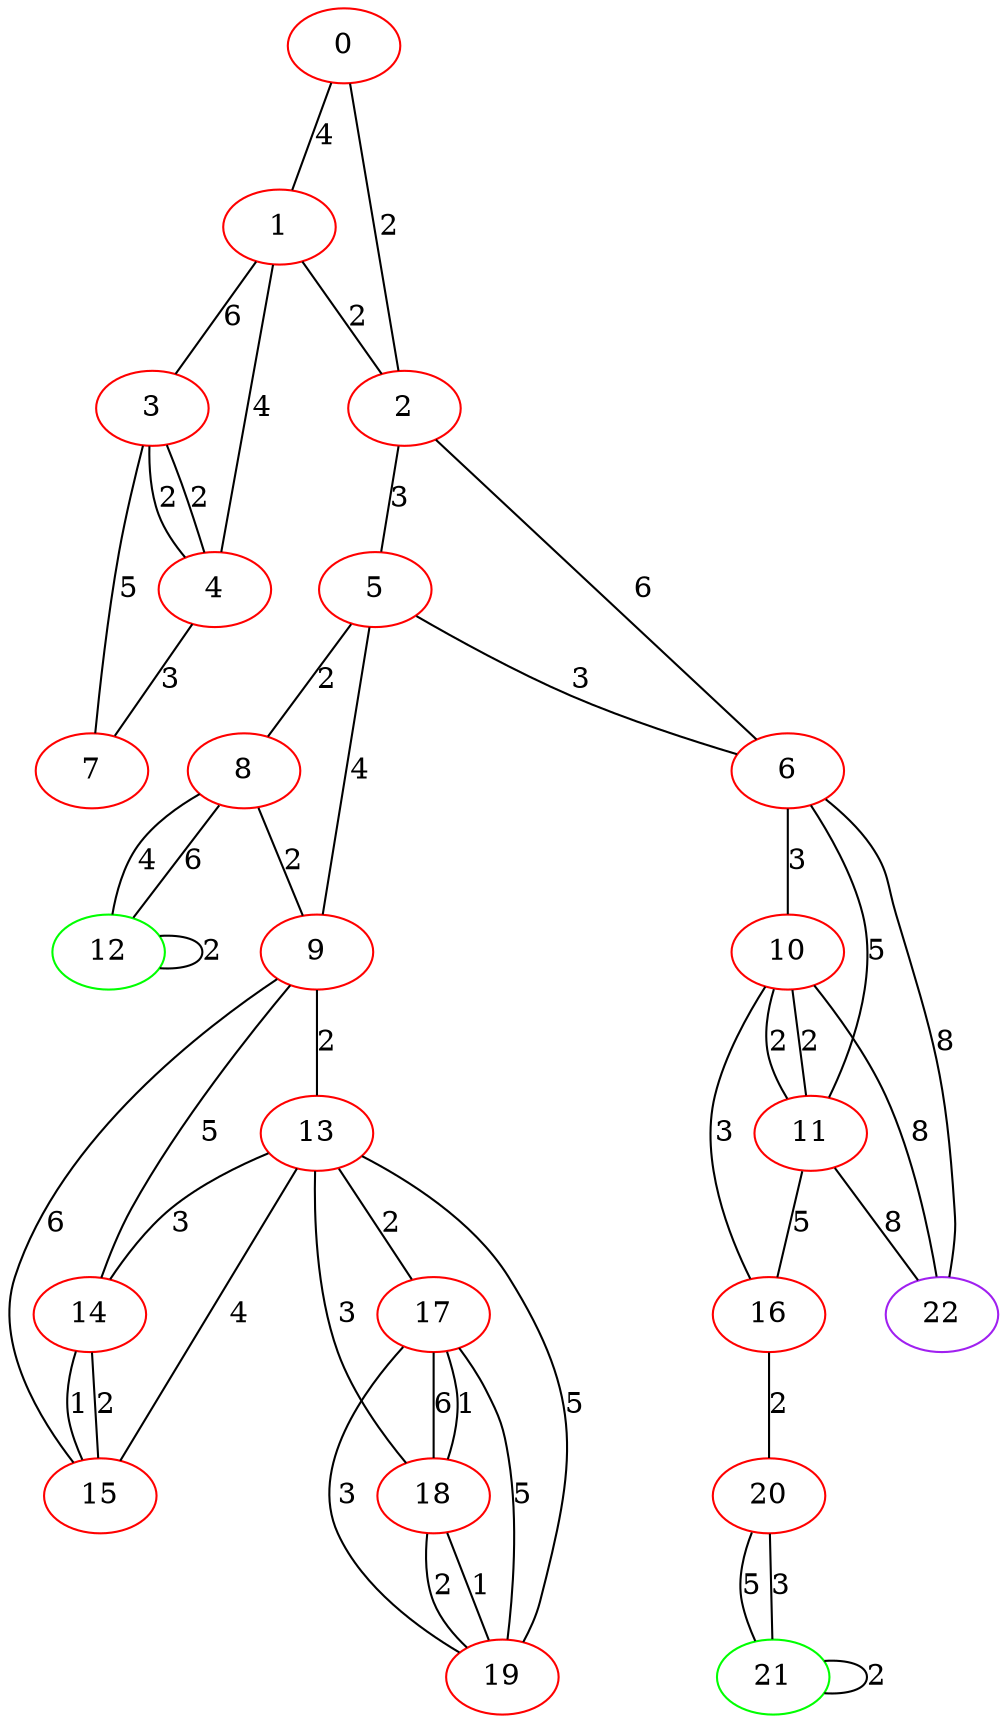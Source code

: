 graph "" {
0 [color=red, weight=1];
1 [color=red, weight=1];
2 [color=red, weight=1];
3 [color=red, weight=1];
4 [color=red, weight=1];
5 [color=red, weight=1];
6 [color=red, weight=1];
7 [color=red, weight=1];
8 [color=red, weight=1];
9 [color=red, weight=1];
10 [color=red, weight=1];
11 [color=red, weight=1];
12 [color=green, weight=2];
13 [color=red, weight=1];
14 [color=red, weight=1];
15 [color=red, weight=1];
16 [color=red, weight=1];
17 [color=red, weight=1];
18 [color=red, weight=1];
19 [color=red, weight=1];
20 [color=red, weight=1];
21 [color=green, weight=2];
22 [color=purple, weight=4];
0 -- 1  [key=0, label=4];
0 -- 2  [key=0, label=2];
1 -- 2  [key=0, label=2];
1 -- 3  [key=0, label=6];
1 -- 4  [key=0, label=4];
2 -- 5  [key=0, label=3];
2 -- 6  [key=0, label=6];
3 -- 4  [key=0, label=2];
3 -- 4  [key=1, label=2];
3 -- 7  [key=0, label=5];
4 -- 7  [key=0, label=3];
5 -- 8  [key=0, label=2];
5 -- 9  [key=0, label=4];
5 -- 6  [key=0, label=3];
6 -- 11  [key=0, label=5];
6 -- 10  [key=0, label=3];
6 -- 22  [key=0, label=8];
8 -- 9  [key=0, label=2];
8 -- 12  [key=0, label=6];
8 -- 12  [key=1, label=4];
9 -- 13  [key=0, label=2];
9 -- 14  [key=0, label=5];
9 -- 15  [key=0, label=6];
10 -- 16  [key=0, label=3];
10 -- 11  [key=0, label=2];
10 -- 11  [key=1, label=2];
10 -- 22  [key=0, label=8];
11 -- 16  [key=0, label=5];
11 -- 22  [key=0, label=8];
12 -- 12  [key=0, label=2];
13 -- 14  [key=0, label=3];
13 -- 15  [key=0, label=4];
13 -- 17  [key=0, label=2];
13 -- 18  [key=0, label=3];
13 -- 19  [key=0, label=5];
14 -- 15  [key=0, label=1];
14 -- 15  [key=1, label=2];
16 -- 20  [key=0, label=2];
17 -- 18  [key=0, label=6];
17 -- 18  [key=1, label=1];
17 -- 19  [key=0, label=5];
17 -- 19  [key=1, label=3];
18 -- 19  [key=0, label=1];
18 -- 19  [key=1, label=2];
20 -- 21  [key=0, label=5];
20 -- 21  [key=1, label=3];
21 -- 21  [key=0, label=2];
}
